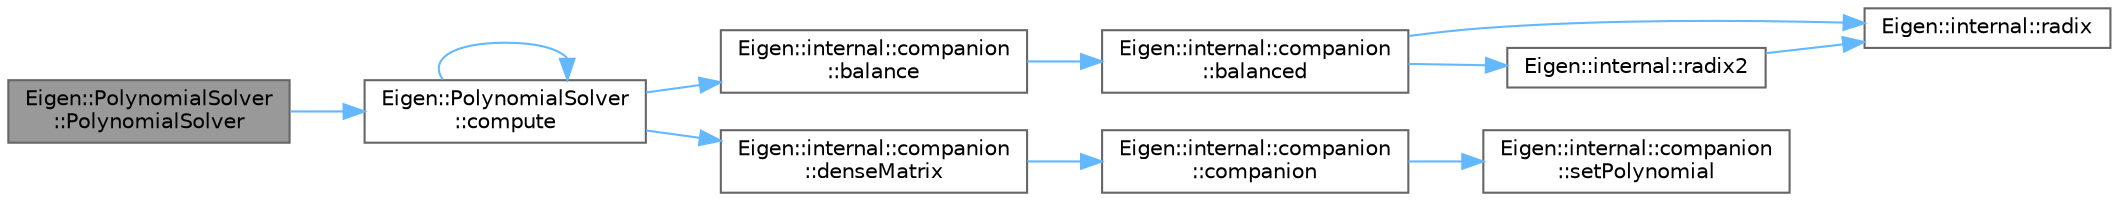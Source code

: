 digraph "Eigen::PolynomialSolver::PolynomialSolver"
{
 // LATEX_PDF_SIZE
  bgcolor="transparent";
  edge [fontname=Helvetica,fontsize=10,labelfontname=Helvetica,labelfontsize=10];
  node [fontname=Helvetica,fontsize=10,shape=box,height=0.2,width=0.4];
  rankdir="LR";
  Node1 [id="Node000001",label="Eigen::PolynomialSolver\l::PolynomialSolver",height=0.2,width=0.4,color="gray40", fillcolor="grey60", style="filled", fontcolor="black",tooltip=" "];
  Node1 -> Node2 [id="edge1_Node000001_Node000002",color="steelblue1",style="solid",tooltip=" "];
  Node2 [id="Node000002",label="Eigen::PolynomialSolver\l::compute",height=0.2,width=0.4,color="grey40", fillcolor="white", style="filled",URL="$class_eigen_1_1_polynomial_solver.html#ac3ceae48528f3798d44c15a025cb03b8",tooltip=" "];
  Node2 -> Node3 [id="edge2_Node000002_Node000003",color="steelblue1",style="solid",tooltip=" "];
  Node3 [id="Node000003",label="Eigen::internal::companion\l::balance",height=0.2,width=0.4,color="grey40", fillcolor="white", style="filled",URL="$class_eigen_1_1internal_1_1companion.html#a7362d054f04f6d554fb6c8a279287000",tooltip=" "];
  Node3 -> Node4 [id="edge3_Node000003_Node000004",color="steelblue1",style="solid",tooltip=" "];
  Node4 [id="Node000004",label="Eigen::internal::companion\l::balanced",height=0.2,width=0.4,color="grey40", fillcolor="white", style="filled",URL="$class_eigen_1_1internal_1_1companion.html#ac5c7b024fdd218ea68165bd948f48e83",tooltip=" "];
  Node4 -> Node5 [id="edge4_Node000004_Node000005",color="steelblue1",style="solid",tooltip=" "];
  Node5 [id="Node000005",label="Eigen::internal::radix",height=0.2,width=0.4,color="grey40", fillcolor="white", style="filled",URL="$namespace_eigen_1_1internal.html#a55dafaacb3ca3978243f34a1e1a88d74",tooltip=" "];
  Node4 -> Node6 [id="edge5_Node000004_Node000006",color="steelblue1",style="solid",tooltip=" "];
  Node6 [id="Node000006",label="Eigen::internal::radix2",height=0.2,width=0.4,color="grey40", fillcolor="white", style="filled",URL="$namespace_eigen_1_1internal.html#a3049019ef9e11eeb1f5790e1d2a09287",tooltip=" "];
  Node6 -> Node5 [id="edge6_Node000006_Node000005",color="steelblue1",style="solid",tooltip=" "];
  Node2 -> Node2 [id="edge7_Node000002_Node000002",color="steelblue1",style="solid",tooltip=" "];
  Node2 -> Node7 [id="edge8_Node000002_Node000007",color="steelblue1",style="solid",tooltip=" "];
  Node7 [id="Node000007",label="Eigen::internal::companion\l::denseMatrix",height=0.2,width=0.4,color="grey40", fillcolor="white", style="filled",URL="$class_eigen_1_1internal_1_1companion.html#ad1708946cec9972b8347aa47b72302f2",tooltip=" "];
  Node7 -> Node8 [id="edge9_Node000007_Node000008",color="steelblue1",style="solid",tooltip=" "];
  Node8 [id="Node000008",label="Eigen::internal::companion\l::companion",height=0.2,width=0.4,color="grey40", fillcolor="white", style="filled",URL="$class_eigen_1_1internal_1_1companion.html#a83f785c9dd58c7733ed37a962e618b59",tooltip=" "];
  Node8 -> Node9 [id="edge10_Node000008_Node000009",color="steelblue1",style="solid",tooltip=" "];
  Node9 [id="Node000009",label="Eigen::internal::companion\l::setPolynomial",height=0.2,width=0.4,color="grey40", fillcolor="white", style="filled",URL="$class_eigen_1_1internal_1_1companion.html#a9a47d9aae9fa578cb7b0e6531b02dbb0",tooltip=" "];
}
